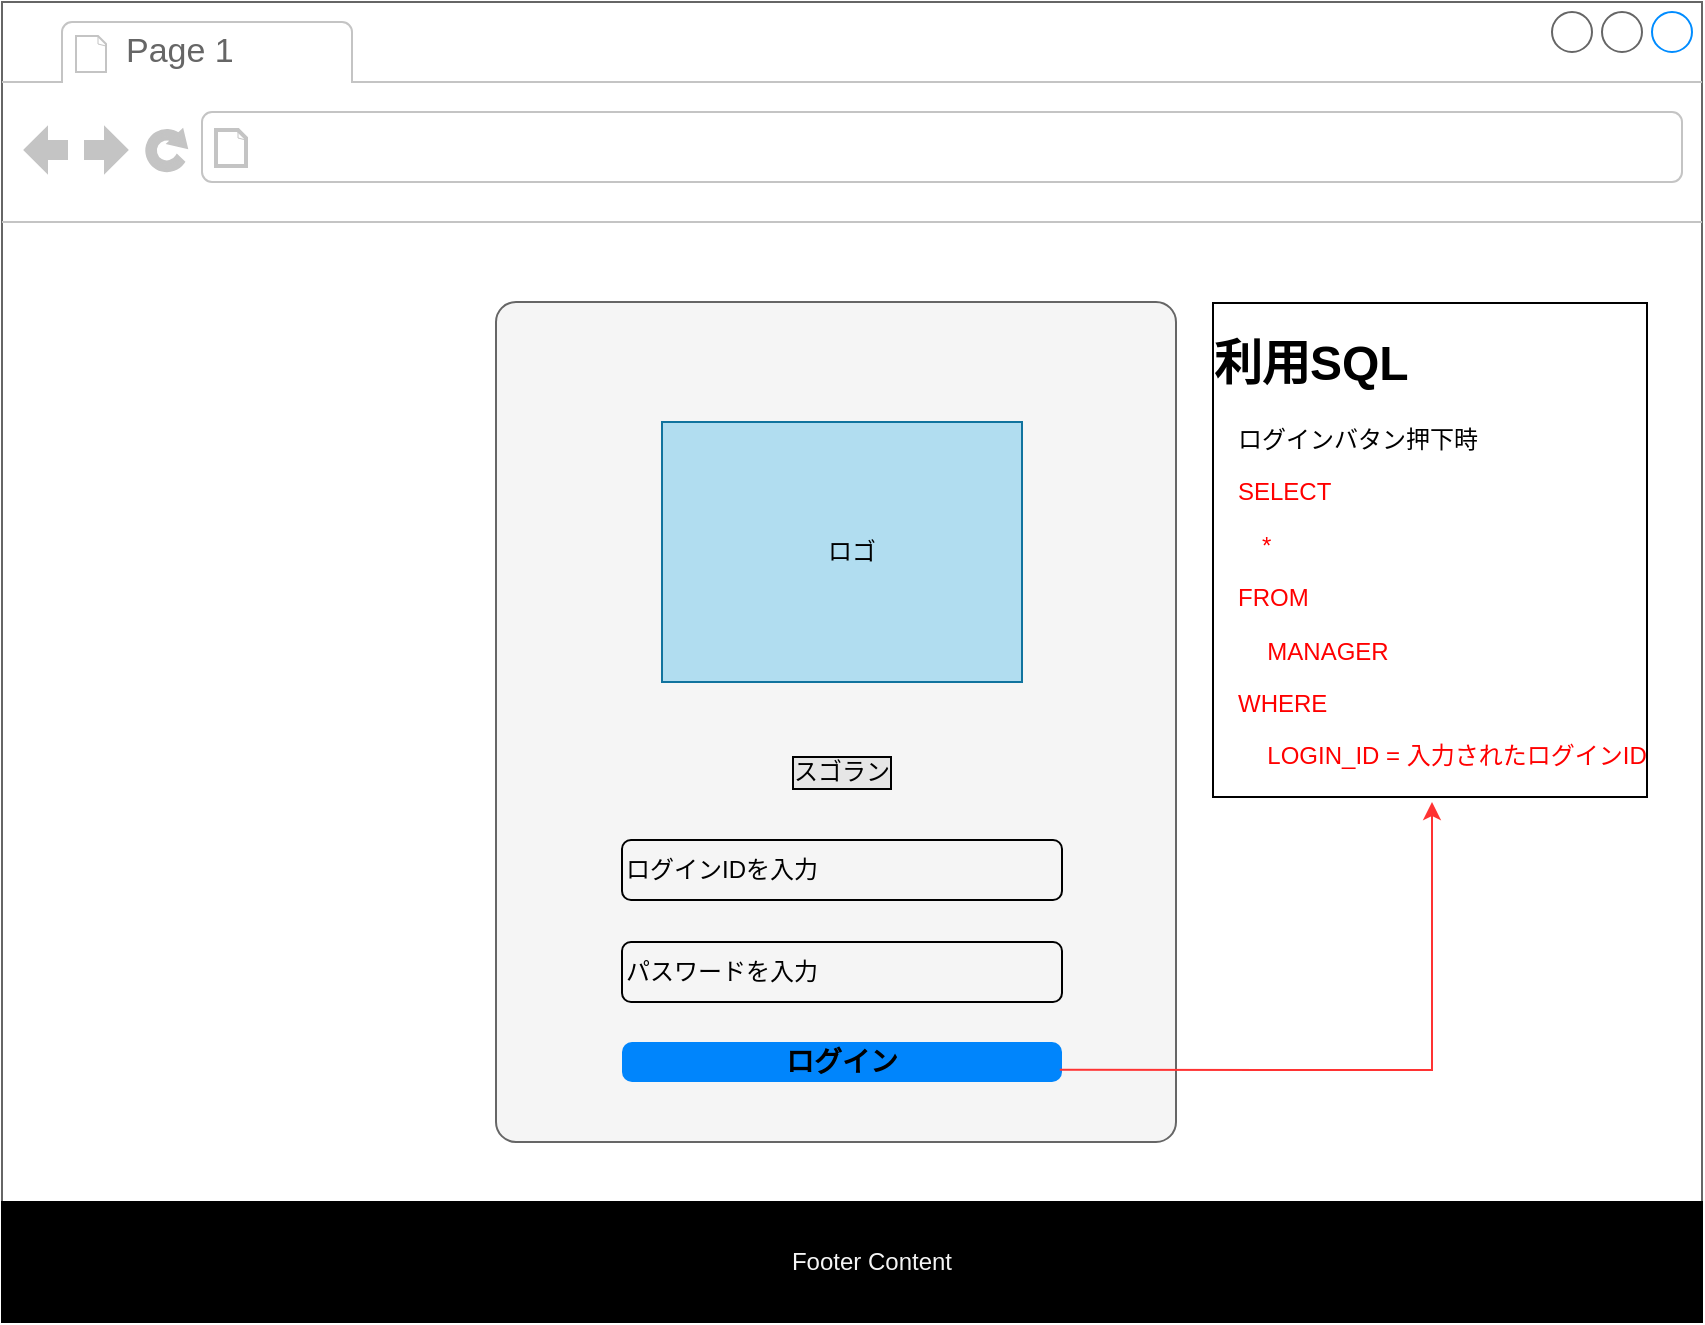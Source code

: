 <mxfile version="20.6.1" type="device"><diagram id="MR6hR7LD-bGz9rh-Drtk" name="１. ログイン画面"><mxGraphModel dx="1404" dy="904" grid="1" gridSize="10" guides="1" tooltips="1" connect="1" arrows="1" fold="1" page="1" pageScale="1" pageWidth="1654" pageHeight="1169" math="0" shadow="0"><root><mxCell id="0"/><mxCell id="1" parent="0"/><mxCell id="1Ad2dnVSJrnc4i8buDqG-1" value="" style="strokeWidth=1;shadow=0;dashed=0;align=center;html=1;shape=mxgraph.mockup.containers.browserWindow;rSize=0;strokeColor=#666666;strokeColor2=#008cff;strokeColor3=#c4c4c4;mainText=,;recursiveResize=0;" vertex="1" parent="1"><mxGeometry x="240" y="150" width="850" height="660" as="geometry"/></mxCell><mxCell id="1Ad2dnVSJrnc4i8buDqG-2" value="Page 1" style="strokeWidth=1;shadow=0;dashed=0;align=center;html=1;shape=mxgraph.mockup.containers.anchor;fontSize=17;fontColor=#666666;align=left;" vertex="1" parent="1Ad2dnVSJrnc4i8buDqG-1"><mxGeometry x="60" y="12" width="110" height="26" as="geometry"/></mxCell><mxCell id="1Ad2dnVSJrnc4i8buDqG-4" value="" style="rounded=0;whiteSpace=wrap;html=1;fillColor=#000000;" vertex="1" parent="1Ad2dnVSJrnc4i8buDqG-1"><mxGeometry y="600" width="850" height="60" as="geometry"/></mxCell><mxCell id="1Ad2dnVSJrnc4i8buDqG-5" value="Footer Content" style="text;html=1;strokeColor=none;fillColor=none;align=center;verticalAlign=middle;whiteSpace=wrap;rounded=0;fontColor=#F5F5F5;" vertex="1" parent="1Ad2dnVSJrnc4i8buDqG-1"><mxGeometry x="300" y="615" width="270" height="30" as="geometry"/></mxCell><mxCell id="1Ad2dnVSJrnc4i8buDqG-28" value="&lt;h1&gt;利用SQL&lt;/h1&gt;&lt;p&gt;　ログインバタン押下時&lt;/p&gt;&lt;p&gt;&lt;font color=&quot;#ff0000&quot;&gt;　SELECT&lt;/font&gt;&lt;/p&gt;&lt;p&gt;&lt;font color=&quot;#ff0000&quot;&gt;　　*&lt;/font&gt;&lt;/p&gt;&lt;p&gt;&lt;font color=&quot;#ff0000&quot;&gt;　FROM&lt;/font&gt;&lt;/p&gt;&lt;p&gt;&lt;font color=&quot;#ff0000&quot;&gt;&lt;span style=&quot;white-space: pre;&quot;&gt;&#9;&lt;/span&gt;MANAGER&lt;br&gt;&lt;/font&gt;&lt;/p&gt;&lt;p&gt;&lt;font color=&quot;#ff0000&quot;&gt;　WHERE&amp;nbsp;&lt;/font&gt;&lt;/p&gt;&lt;p&gt;&lt;font color=&quot;#ff0000&quot;&gt;&lt;span style=&quot;white-space: pre;&quot;&gt;&#9;&lt;/span&gt;LOGIN_ID = 入力されたログインID&lt;/font&gt;&lt;br&gt;&lt;/p&gt;" style="text;html=1;strokeColor=none;fillColor=none;spacing=5;spacingTop=-20;whiteSpace=wrap;overflow=hidden;rounded=0;labelBackgroundColor=none;labelBorderColor=default;fontColor=#000000;" vertex="1" parent="1Ad2dnVSJrnc4i8buDqG-1"><mxGeometry x="600" y="160" width="230" height="240" as="geometry"/></mxCell><mxCell id="1Ad2dnVSJrnc4i8buDqG-18" value="" style="shape=mxgraph.mockup.containers.marginRect;rectMarginTop=10;strokeColor=#666666;strokeWidth=1;dashed=0;rounded=1;arcSize=5;recursiveResize=0;fontColor=#F5F5F5;fillColor=#F5F5F5;" vertex="1" parent="1Ad2dnVSJrnc4i8buDqG-1"><mxGeometry x="247" y="140" width="340" height="430" as="geometry"/></mxCell><mxCell id="1Ad2dnVSJrnc4i8buDqG-22" value="" style="rounded=0;whiteSpace=wrap;html=1;fillColor=#b1ddf0;strokeColor=#10739e;" vertex="1" parent="1"><mxGeometry x="570" y="360" width="180" height="130" as="geometry"/></mxCell><mxCell id="1Ad2dnVSJrnc4i8buDqG-23" value="ロゴ" style="text;html=1;strokeColor=none;fillColor=none;align=center;verticalAlign=middle;whiteSpace=wrap;rounded=0;fontColor=#000000;" vertex="1" parent="1"><mxGeometry x="635" y="410" width="60" height="30" as="geometry"/></mxCell><mxCell id="1Ad2dnVSJrnc4i8buDqG-24" value="スゴラン" style="text;html=1;strokeColor=none;fillColor=none;align=center;verticalAlign=middle;whiteSpace=wrap;rounded=0;fontColor=#000000;labelBackgroundColor=#E6E6E6;labelBorderColor=default;" vertex="1" parent="1"><mxGeometry x="600" y="510" width="120" height="50" as="geometry"/></mxCell><mxCell id="1Ad2dnVSJrnc4i8buDqG-25" value="ログインIDを入力" style="rounded=1;whiteSpace=wrap;html=1;labelBackgroundColor=none;labelBorderColor=none;fontColor=#000000;fillColor=#F5F5F5;align=left;" vertex="1" parent="1"><mxGeometry x="550" y="569" width="220" height="30" as="geometry"/></mxCell><mxCell id="1Ad2dnVSJrnc4i8buDqG-26" value="パスワードを入力" style="rounded=1;whiteSpace=wrap;html=1;labelBackgroundColor=none;labelBorderColor=none;fontColor=#000000;fillColor=#F5F5F5;align=left;" vertex="1" parent="1"><mxGeometry x="550" y="620" width="220" height="30" as="geometry"/></mxCell><mxCell id="1Ad2dnVSJrnc4i8buDqG-27" value="&lt;font color=&quot;#000000&quot;&gt;ログイン&lt;/font&gt;" style="html=1;shadow=0;dashed=0;shape=mxgraph.bootstrap.rrect;rSize=5;strokeColor=none;strokeWidth=1;fillColor=#0085FC;fontColor=#FFFFFF;whiteSpace=wrap;align=center;verticalAlign=middle;spacingLeft=0;fontStyle=1;fontSize=14;spacing=5;labelBackgroundColor=none;labelBorderColor=none;" vertex="1" parent="1"><mxGeometry x="550" y="670" width="220" height="20" as="geometry"/></mxCell><mxCell id="1Ad2dnVSJrnc4i8buDqG-29" value="" style="endArrow=classic;html=1;rounded=0;fontColor=#FF0000;exitX=0.995;exitY=0.693;exitDx=0;exitDy=0;exitPerimeter=0;entryX=0.5;entryY=1;entryDx=0;entryDy=0;labelBackgroundColor=#FF0000;labelBorderColor=#FF0000;strokeColor=#FF3333;" edge="1" parent="1" source="1Ad2dnVSJrnc4i8buDqG-27" target="1Ad2dnVSJrnc4i8buDqG-28"><mxGeometry width="50" height="50" relative="1" as="geometry"><mxPoint x="700" y="590" as="sourcePoint"/><mxPoint x="750" y="540" as="targetPoint"/><Array as="points"><mxPoint x="955" y="684"/></Array></mxGeometry></mxCell></root></mxGraphModel></diagram></mxfile>